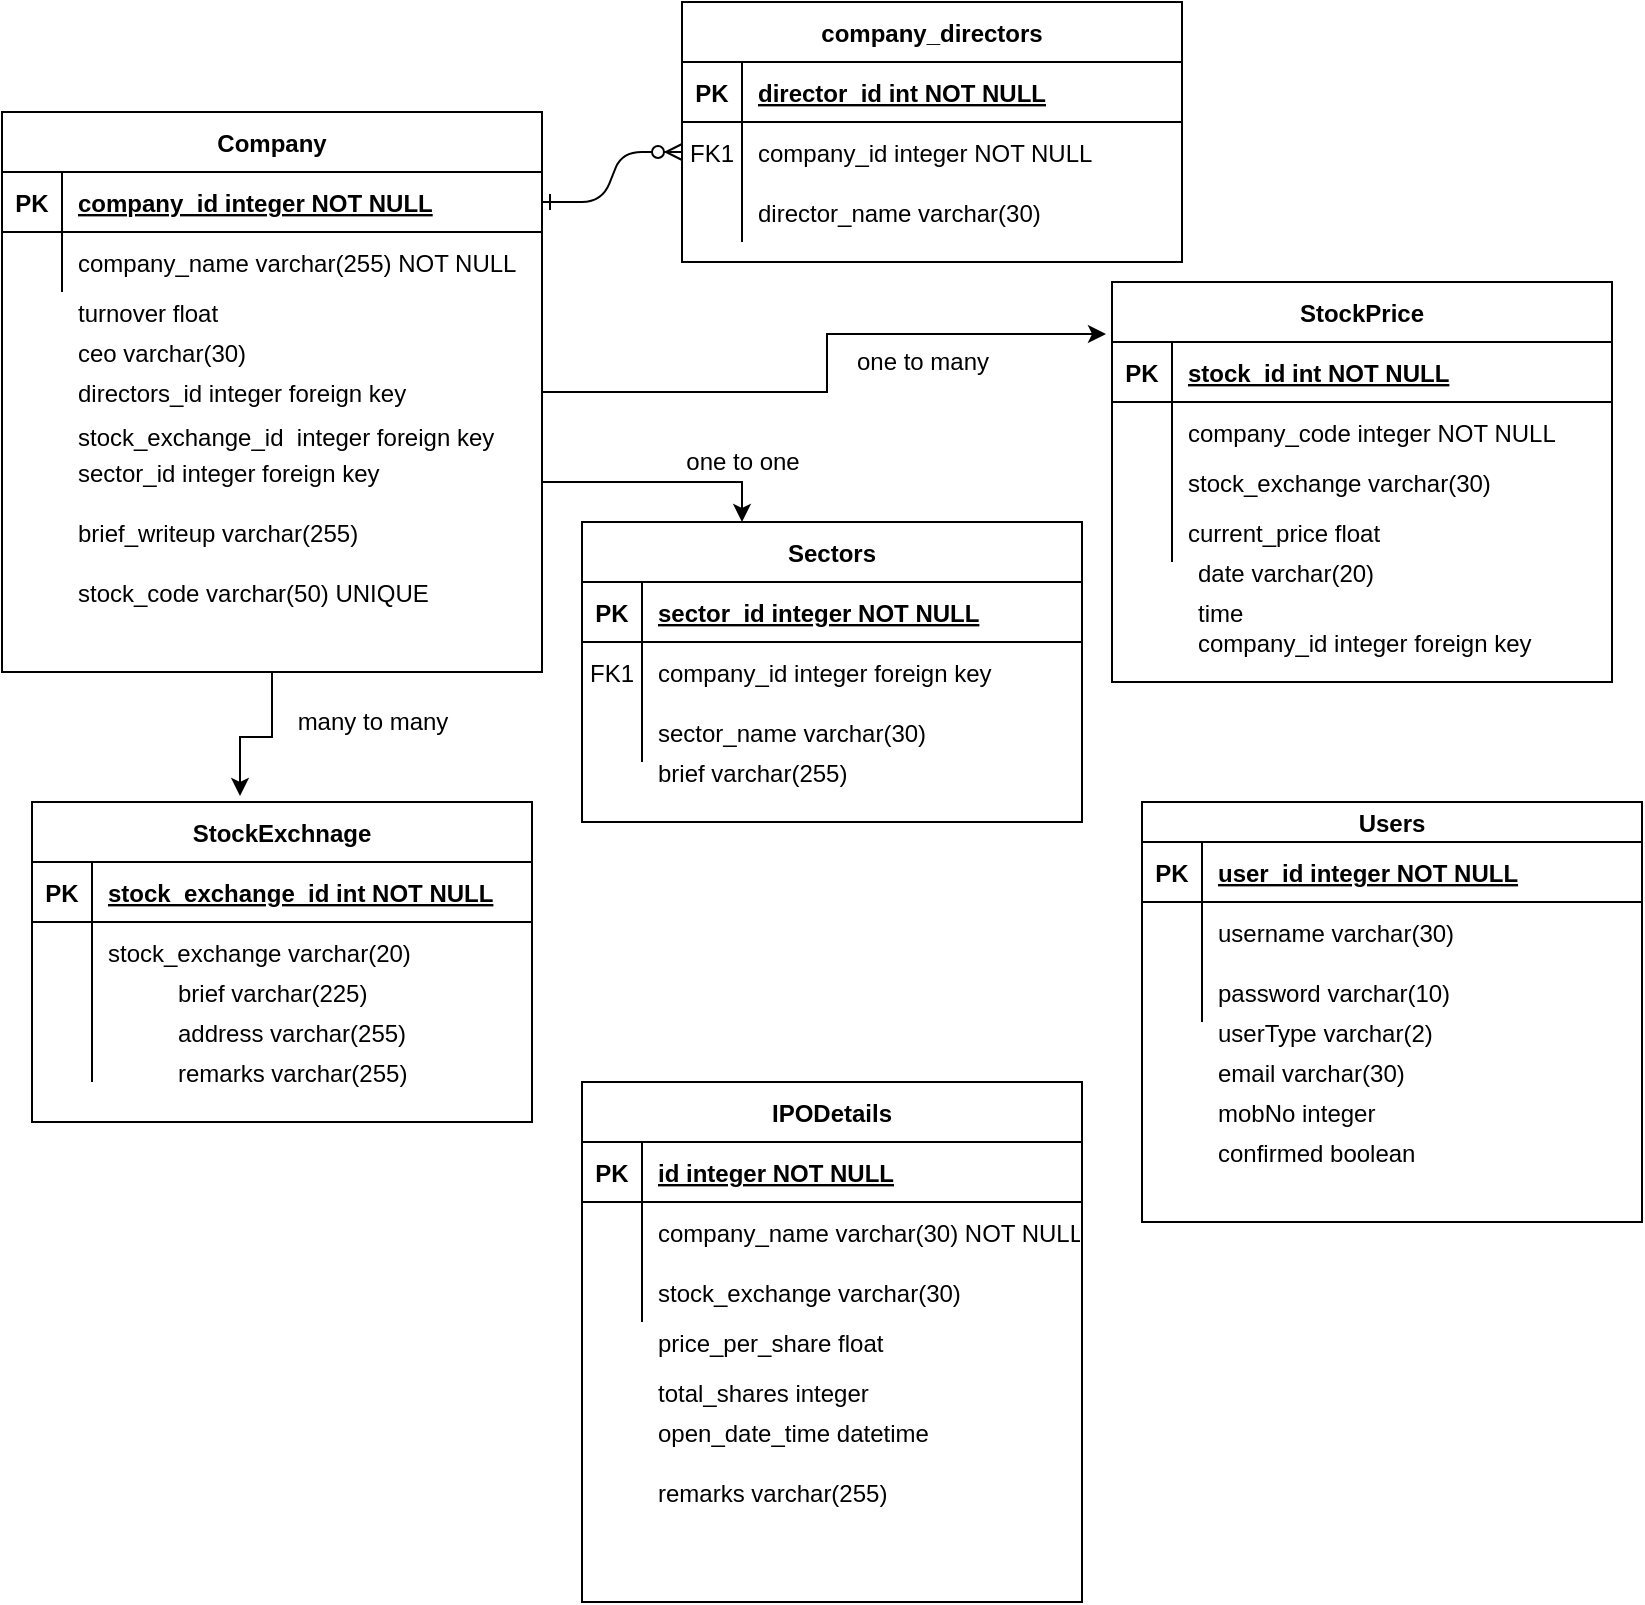 <mxfile version="14.8.4" type="github">
  <diagram id="R2lEEEUBdFMjLlhIrx00" name="Page-1">
    <mxGraphModel dx="1108" dy="450" grid="1" gridSize="10" guides="1" tooltips="1" connect="1" arrows="1" fold="1" page="1" pageScale="1" pageWidth="850" pageHeight="1100" math="0" shadow="0" extFonts="Permanent Marker^https://fonts.googleapis.com/css?family=Permanent+Marker">
      <root>
        <mxCell id="0" />
        <mxCell id="1" parent="0" />
        <mxCell id="C-vyLk0tnHw3VtMMgP7b-1" value="" style="edgeStyle=entityRelationEdgeStyle;endArrow=ERzeroToMany;startArrow=ERone;endFill=1;startFill=0;" parent="1" source="C-vyLk0tnHw3VtMMgP7b-24" target="C-vyLk0tnHw3VtMMgP7b-6" edge="1">
          <mxGeometry width="100" height="100" relative="1" as="geometry">
            <mxPoint x="340" y="720" as="sourcePoint" />
            <mxPoint x="440" y="620" as="targetPoint" />
          </mxGeometry>
        </mxCell>
        <mxCell id="C-vyLk0tnHw3VtMMgP7b-2" value="company_directors" style="shape=table;startSize=30;container=1;collapsible=1;childLayout=tableLayout;fixedRows=1;rowLines=0;fontStyle=1;align=center;resizeLast=1;" parent="1" vertex="1">
          <mxGeometry x="360" y="10" width="250" height="130" as="geometry" />
        </mxCell>
        <mxCell id="C-vyLk0tnHw3VtMMgP7b-3" value="" style="shape=partialRectangle;collapsible=0;dropTarget=0;pointerEvents=0;fillColor=none;points=[[0,0.5],[1,0.5]];portConstraint=eastwest;top=0;left=0;right=0;bottom=1;" parent="C-vyLk0tnHw3VtMMgP7b-2" vertex="1">
          <mxGeometry y="30" width="250" height="30" as="geometry" />
        </mxCell>
        <mxCell id="C-vyLk0tnHw3VtMMgP7b-4" value="PK" style="shape=partialRectangle;overflow=hidden;connectable=0;fillColor=none;top=0;left=0;bottom=0;right=0;fontStyle=1;" parent="C-vyLk0tnHw3VtMMgP7b-3" vertex="1">
          <mxGeometry width="30" height="30" as="geometry" />
        </mxCell>
        <mxCell id="C-vyLk0tnHw3VtMMgP7b-5" value="director_id int NOT NULL " style="shape=partialRectangle;overflow=hidden;connectable=0;fillColor=none;top=0;left=0;bottom=0;right=0;align=left;spacingLeft=6;fontStyle=5;" parent="C-vyLk0tnHw3VtMMgP7b-3" vertex="1">
          <mxGeometry x="30" width="220" height="30" as="geometry" />
        </mxCell>
        <mxCell id="C-vyLk0tnHw3VtMMgP7b-6" value="" style="shape=partialRectangle;collapsible=0;dropTarget=0;pointerEvents=0;fillColor=none;points=[[0,0.5],[1,0.5]];portConstraint=eastwest;top=0;left=0;right=0;bottom=0;" parent="C-vyLk0tnHw3VtMMgP7b-2" vertex="1">
          <mxGeometry y="60" width="250" height="30" as="geometry" />
        </mxCell>
        <mxCell id="C-vyLk0tnHw3VtMMgP7b-7" value="FK1" style="shape=partialRectangle;overflow=hidden;connectable=0;fillColor=none;top=0;left=0;bottom=0;right=0;" parent="C-vyLk0tnHw3VtMMgP7b-6" vertex="1">
          <mxGeometry width="30" height="30" as="geometry" />
        </mxCell>
        <mxCell id="C-vyLk0tnHw3VtMMgP7b-8" value="company_id integer NOT NULL " style="shape=partialRectangle;overflow=hidden;connectable=0;fillColor=none;top=0;left=0;bottom=0;right=0;align=left;spacingLeft=6;" parent="C-vyLk0tnHw3VtMMgP7b-6" vertex="1">
          <mxGeometry x="30" width="220" height="30" as="geometry" />
        </mxCell>
        <mxCell id="C-vyLk0tnHw3VtMMgP7b-9" value="" style="shape=partialRectangle;collapsible=0;dropTarget=0;pointerEvents=0;fillColor=none;points=[[0,0.5],[1,0.5]];portConstraint=eastwest;top=0;left=0;right=0;bottom=0;" parent="C-vyLk0tnHw3VtMMgP7b-2" vertex="1">
          <mxGeometry y="90" width="250" height="30" as="geometry" />
        </mxCell>
        <mxCell id="C-vyLk0tnHw3VtMMgP7b-10" value="" style="shape=partialRectangle;overflow=hidden;connectable=0;fillColor=none;top=0;left=0;bottom=0;right=0;" parent="C-vyLk0tnHw3VtMMgP7b-9" vertex="1">
          <mxGeometry width="30" height="30" as="geometry" />
        </mxCell>
        <mxCell id="C-vyLk0tnHw3VtMMgP7b-11" value="director_name varchar(30)" style="shape=partialRectangle;overflow=hidden;connectable=0;fillColor=none;top=0;left=0;bottom=0;right=0;align=left;spacingLeft=6;" parent="C-vyLk0tnHw3VtMMgP7b-9" vertex="1">
          <mxGeometry x="30" width="220" height="30" as="geometry" />
        </mxCell>
        <mxCell id="C-vyLk0tnHw3VtMMgP7b-13" value="StockPrice" style="shape=table;startSize=30;container=1;collapsible=1;childLayout=tableLayout;fixedRows=1;rowLines=0;fontStyle=1;align=center;resizeLast=1;" parent="1" vertex="1">
          <mxGeometry x="575" y="150" width="250" height="200" as="geometry" />
        </mxCell>
        <mxCell id="C-vyLk0tnHw3VtMMgP7b-14" value="" style="shape=partialRectangle;collapsible=0;dropTarget=0;pointerEvents=0;fillColor=none;points=[[0,0.5],[1,0.5]];portConstraint=eastwest;top=0;left=0;right=0;bottom=1;" parent="C-vyLk0tnHw3VtMMgP7b-13" vertex="1">
          <mxGeometry y="30" width="250" height="30" as="geometry" />
        </mxCell>
        <mxCell id="C-vyLk0tnHw3VtMMgP7b-15" value="PK" style="shape=partialRectangle;overflow=hidden;connectable=0;fillColor=none;top=0;left=0;bottom=0;right=0;fontStyle=1;" parent="C-vyLk0tnHw3VtMMgP7b-14" vertex="1">
          <mxGeometry width="30" height="30" as="geometry" />
        </mxCell>
        <mxCell id="C-vyLk0tnHw3VtMMgP7b-16" value="stock_id int NOT NULL " style="shape=partialRectangle;overflow=hidden;connectable=0;fillColor=none;top=0;left=0;bottom=0;right=0;align=left;spacingLeft=6;fontStyle=5;" parent="C-vyLk0tnHw3VtMMgP7b-14" vertex="1">
          <mxGeometry x="30" width="220" height="30" as="geometry" />
        </mxCell>
        <mxCell id="C-vyLk0tnHw3VtMMgP7b-17" value="" style="shape=partialRectangle;collapsible=0;dropTarget=0;pointerEvents=0;fillColor=none;points=[[0,0.5],[1,0.5]];portConstraint=eastwest;top=0;left=0;right=0;bottom=0;" parent="C-vyLk0tnHw3VtMMgP7b-13" vertex="1">
          <mxGeometry y="60" width="250" height="30" as="geometry" />
        </mxCell>
        <mxCell id="C-vyLk0tnHw3VtMMgP7b-18" value="" style="shape=partialRectangle;overflow=hidden;connectable=0;fillColor=none;top=0;left=0;bottom=0;right=0;" parent="C-vyLk0tnHw3VtMMgP7b-17" vertex="1">
          <mxGeometry width="30" height="30" as="geometry" />
        </mxCell>
        <mxCell id="C-vyLk0tnHw3VtMMgP7b-19" value="company_code integer NOT NULL" style="shape=partialRectangle;overflow=hidden;connectable=0;fillColor=none;top=0;left=0;bottom=0;right=0;align=left;spacingLeft=6;" parent="C-vyLk0tnHw3VtMMgP7b-17" vertex="1">
          <mxGeometry x="30" width="220" height="30" as="geometry" />
        </mxCell>
        <mxCell id="C-vyLk0tnHw3VtMMgP7b-20" value="" style="shape=partialRectangle;collapsible=0;dropTarget=0;pointerEvents=0;fillColor=none;points=[[0,0.5],[1,0.5]];portConstraint=eastwest;top=0;left=0;right=0;bottom=0;" parent="C-vyLk0tnHw3VtMMgP7b-13" vertex="1">
          <mxGeometry y="90" width="250" height="50" as="geometry" />
        </mxCell>
        <mxCell id="C-vyLk0tnHw3VtMMgP7b-21" value="" style="shape=partialRectangle;overflow=hidden;connectable=0;fillColor=none;top=0;left=0;bottom=0;right=0;" parent="C-vyLk0tnHw3VtMMgP7b-20" vertex="1">
          <mxGeometry width="30" height="50" as="geometry" />
        </mxCell>
        <mxCell id="C-vyLk0tnHw3VtMMgP7b-22" value="" style="shape=partialRectangle;overflow=hidden;connectable=0;fillColor=none;top=0;left=0;bottom=0;right=0;align=left;spacingLeft=6;" parent="C-vyLk0tnHw3VtMMgP7b-20" vertex="1">
          <mxGeometry x="30" width="220" height="50" as="geometry" />
        </mxCell>
        <mxCell id="Dd-2ZHFNZOiI-5CKWsJy-35" style="edgeStyle=orthogonalEdgeStyle;rounded=0;orthogonalLoop=1;jettySize=auto;html=1;exitX=0.5;exitY=1;exitDx=0;exitDy=0;entryX=0.416;entryY=-0.019;entryDx=0;entryDy=0;entryPerimeter=0;" edge="1" parent="1" source="C-vyLk0tnHw3VtMMgP7b-23" target="Dd-2ZHFNZOiI-5CKWsJy-21">
          <mxGeometry relative="1" as="geometry" />
        </mxCell>
        <mxCell id="Dd-2ZHFNZOiI-5CKWsJy-67" style="edgeStyle=orthogonalEdgeStyle;rounded=0;orthogonalLoop=1;jettySize=auto;html=1;exitX=1;exitY=0.5;exitDx=0;exitDy=0;entryX=-0.012;entryY=-0.133;entryDx=0;entryDy=0;entryPerimeter=0;" edge="1" parent="1" source="C-vyLk0tnHw3VtMMgP7b-23" target="C-vyLk0tnHw3VtMMgP7b-14">
          <mxGeometry relative="1" as="geometry" />
        </mxCell>
        <mxCell id="Dd-2ZHFNZOiI-5CKWsJy-68" style="edgeStyle=orthogonalEdgeStyle;rounded=0;orthogonalLoop=1;jettySize=auto;html=1;exitX=1;exitY=0.75;exitDx=0;exitDy=0;" edge="1" parent="1" source="C-vyLk0tnHw3VtMMgP7b-23" target="Dd-2ZHFNZOiI-5CKWsJy-54">
          <mxGeometry relative="1" as="geometry">
            <Array as="points">
              <mxPoint x="290" y="250" />
              <mxPoint x="390" y="250" />
            </Array>
          </mxGeometry>
        </mxCell>
        <mxCell id="C-vyLk0tnHw3VtMMgP7b-23" value="Company" style="shape=table;startSize=30;container=1;collapsible=1;childLayout=tableLayout;fixedRows=1;rowLines=0;fontStyle=1;align=center;resizeLast=1;" parent="1" vertex="1">
          <mxGeometry x="20" y="65" width="270" height="280" as="geometry">
            <mxRectangle x="20" y="60" width="100" height="30" as="alternateBounds" />
          </mxGeometry>
        </mxCell>
        <mxCell id="C-vyLk0tnHw3VtMMgP7b-24" value="" style="shape=partialRectangle;collapsible=0;dropTarget=0;pointerEvents=0;fillColor=none;points=[[0,0.5],[1,0.5]];portConstraint=eastwest;top=0;left=0;right=0;bottom=1;" parent="C-vyLk0tnHw3VtMMgP7b-23" vertex="1">
          <mxGeometry y="30" width="270" height="30" as="geometry" />
        </mxCell>
        <mxCell id="C-vyLk0tnHw3VtMMgP7b-25" value="PK" style="shape=partialRectangle;overflow=hidden;connectable=0;fillColor=none;top=0;left=0;bottom=0;right=0;fontStyle=1;" parent="C-vyLk0tnHw3VtMMgP7b-24" vertex="1">
          <mxGeometry width="30" height="30" as="geometry" />
        </mxCell>
        <mxCell id="C-vyLk0tnHw3VtMMgP7b-26" value="company_id integer NOT NULL " style="shape=partialRectangle;overflow=hidden;connectable=0;fillColor=none;top=0;left=0;bottom=0;right=0;align=left;spacingLeft=6;fontStyle=5;" parent="C-vyLk0tnHw3VtMMgP7b-24" vertex="1">
          <mxGeometry x="30" width="240" height="30" as="geometry" />
        </mxCell>
        <mxCell id="C-vyLk0tnHw3VtMMgP7b-27" value="" style="shape=partialRectangle;collapsible=0;dropTarget=0;pointerEvents=0;fillColor=none;points=[[0,0.5],[1,0.5]];portConstraint=eastwest;top=0;left=0;right=0;bottom=0;" parent="C-vyLk0tnHw3VtMMgP7b-23" vertex="1">
          <mxGeometry y="60" width="270" height="30" as="geometry" />
        </mxCell>
        <mxCell id="C-vyLk0tnHw3VtMMgP7b-28" value="" style="shape=partialRectangle;overflow=hidden;connectable=0;fillColor=none;top=0;left=0;bottom=0;right=0;" parent="C-vyLk0tnHw3VtMMgP7b-27" vertex="1">
          <mxGeometry width="30" height="30" as="geometry" />
        </mxCell>
        <mxCell id="C-vyLk0tnHw3VtMMgP7b-29" value="company_name varchar(255) NOT NULL" style="shape=partialRectangle;overflow=hidden;connectable=0;fillColor=none;top=0;left=0;bottom=0;right=0;align=left;spacingLeft=6;" parent="C-vyLk0tnHw3VtMMgP7b-27" vertex="1">
          <mxGeometry x="30" width="240" height="30" as="geometry" />
        </mxCell>
        <mxCell id="Dd-2ZHFNZOiI-5CKWsJy-2" value="turnover float " style="shape=partialRectangle;overflow=hidden;connectable=0;fillColor=none;top=0;left=0;bottom=0;right=0;align=left;spacingLeft=6;" vertex="1" parent="1">
          <mxGeometry x="50" y="150" width="220" height="30" as="geometry" />
        </mxCell>
        <mxCell id="Dd-2ZHFNZOiI-5CKWsJy-3" value="ceo varchar(30)" style="shape=partialRectangle;overflow=hidden;connectable=0;fillColor=none;top=0;left=0;bottom=0;right=0;align=left;spacingLeft=6;" vertex="1" parent="1">
          <mxGeometry x="50" y="170" width="220" height="30" as="geometry" />
        </mxCell>
        <mxCell id="Dd-2ZHFNZOiI-5CKWsJy-4" value="directors_id integer foreign key" style="shape=partialRectangle;overflow=hidden;connectable=0;fillColor=none;top=0;left=0;bottom=0;right=0;align=left;spacingLeft=6;" vertex="1" parent="1">
          <mxGeometry x="50" y="190" width="220" height="30" as="geometry" />
        </mxCell>
        <mxCell id="Dd-2ZHFNZOiI-5CKWsJy-6" value="" style="shape=partialRectangle;overflow=hidden;connectable=0;fillColor=none;top=0;left=0;bottom=0;right=0;align=left;spacingLeft=6;" vertex="1" parent="1">
          <mxGeometry x="50" y="230" width="220" height="30" as="geometry" />
        </mxCell>
        <mxCell id="Dd-2ZHFNZOiI-5CKWsJy-7" value="" style="shape=partialRectangle;overflow=hidden;connectable=0;fillColor=none;top=0;left=0;bottom=0;right=0;align=left;spacingLeft=6;" vertex="1" parent="1">
          <mxGeometry x="50" y="230" width="220" height="30" as="geometry" />
        </mxCell>
        <mxCell id="Dd-2ZHFNZOiI-5CKWsJy-8" value="sector_id integer foreign key" style="shape=partialRectangle;overflow=hidden;connectable=0;fillColor=none;top=0;left=0;bottom=0;right=0;align=left;spacingLeft=6;" vertex="1" parent="1">
          <mxGeometry x="50" y="230" width="220" height="30" as="geometry" />
        </mxCell>
        <mxCell id="Dd-2ZHFNZOiI-5CKWsJy-9" value="brief_writeup varchar(255)" style="shape=partialRectangle;overflow=hidden;connectable=0;fillColor=none;top=0;left=0;bottom=0;right=0;align=left;spacingLeft=6;" vertex="1" parent="1">
          <mxGeometry x="50" y="260" width="220" height="30" as="geometry" />
        </mxCell>
        <mxCell id="Dd-2ZHFNZOiI-5CKWsJy-10" value="stock_code varchar(50) UNIQUE" style="shape=partialRectangle;overflow=hidden;connectable=0;fillColor=none;top=0;left=0;bottom=0;right=0;align=left;spacingLeft=6;" vertex="1" parent="1">
          <mxGeometry x="50" y="290" width="220" height="30" as="geometry" />
        </mxCell>
        <mxCell id="Dd-2ZHFNZOiI-5CKWsJy-13" value="stock_exchange_id  integer foreign key" style="shape=partialRectangle;overflow=hidden;connectable=0;fillColor=none;top=0;left=0;bottom=0;right=0;align=left;spacingLeft=6;" vertex="1" parent="1">
          <mxGeometry x="50" y="212" width="220" height="30" as="geometry" />
        </mxCell>
        <mxCell id="Dd-2ZHFNZOiI-5CKWsJy-14" value="" style="shape=partialRectangle;overflow=hidden;connectable=0;fillColor=none;top=0;left=0;bottom=0;right=0;align=left;spacingLeft=6;" vertex="1" parent="1">
          <mxGeometry x="400" y="250" width="220" height="30" as="geometry" />
        </mxCell>
        <mxCell id="Dd-2ZHFNZOiI-5CKWsJy-15" value="stock_exchange varchar(30)" style="shape=partialRectangle;overflow=hidden;connectable=0;fillColor=none;top=0;left=0;bottom=0;right=0;align=left;spacingLeft=6;" vertex="1" parent="1">
          <mxGeometry x="605" y="235" width="220" height="30" as="geometry" />
        </mxCell>
        <mxCell id="Dd-2ZHFNZOiI-5CKWsJy-16" value="current_price float " style="shape=partialRectangle;overflow=hidden;connectable=0;fillColor=none;top=0;left=0;bottom=0;right=0;align=left;spacingLeft=6;" vertex="1" parent="1">
          <mxGeometry x="605" y="260" width="220" height="30" as="geometry" />
        </mxCell>
        <mxCell id="Dd-2ZHFNZOiI-5CKWsJy-17" value="date varchar(20)" style="shape=partialRectangle;overflow=hidden;connectable=0;fillColor=none;top=0;left=0;bottom=0;right=0;align=left;spacingLeft=6;" vertex="1" parent="1">
          <mxGeometry x="610" y="280" width="220" height="30" as="geometry" />
        </mxCell>
        <mxCell id="Dd-2ZHFNZOiI-5CKWsJy-18" value="time" style="shape=partialRectangle;overflow=hidden;connectable=0;fillColor=none;top=0;left=0;bottom=0;right=0;align=left;spacingLeft=6;" vertex="1" parent="1">
          <mxGeometry x="610" y="300" width="220" height="30" as="geometry" />
        </mxCell>
        <mxCell id="Dd-2ZHFNZOiI-5CKWsJy-20" value="one to many" style="text;html=1;align=center;verticalAlign=middle;resizable=0;points=[];autosize=1;strokeColor=none;" vertex="1" parent="1">
          <mxGeometry x="440" y="180" width="80" height="20" as="geometry" />
        </mxCell>
        <mxCell id="Dd-2ZHFNZOiI-5CKWsJy-21" value="StockExchnage" style="shape=table;startSize=30;container=1;collapsible=1;childLayout=tableLayout;fixedRows=1;rowLines=0;fontStyle=1;align=center;resizeLast=1;" vertex="1" parent="1">
          <mxGeometry x="35" y="410" width="250" height="160" as="geometry" />
        </mxCell>
        <mxCell id="Dd-2ZHFNZOiI-5CKWsJy-22" value="" style="shape=partialRectangle;collapsible=0;dropTarget=0;pointerEvents=0;fillColor=none;points=[[0,0.5],[1,0.5]];portConstraint=eastwest;top=0;left=0;right=0;bottom=1;" vertex="1" parent="Dd-2ZHFNZOiI-5CKWsJy-21">
          <mxGeometry y="30" width="250" height="30" as="geometry" />
        </mxCell>
        <mxCell id="Dd-2ZHFNZOiI-5CKWsJy-23" value="PK" style="shape=partialRectangle;overflow=hidden;connectable=0;fillColor=none;top=0;left=0;bottom=0;right=0;fontStyle=1;" vertex="1" parent="Dd-2ZHFNZOiI-5CKWsJy-22">
          <mxGeometry width="30" height="30" as="geometry" />
        </mxCell>
        <mxCell id="Dd-2ZHFNZOiI-5CKWsJy-24" value="stock_exchange_id int NOT NULL " style="shape=partialRectangle;overflow=hidden;connectable=0;fillColor=none;top=0;left=0;bottom=0;right=0;align=left;spacingLeft=6;fontStyle=5;" vertex="1" parent="Dd-2ZHFNZOiI-5CKWsJy-22">
          <mxGeometry x="30" width="220" height="30" as="geometry" />
        </mxCell>
        <mxCell id="Dd-2ZHFNZOiI-5CKWsJy-25" value="" style="shape=partialRectangle;collapsible=0;dropTarget=0;pointerEvents=0;fillColor=none;points=[[0,0.5],[1,0.5]];portConstraint=eastwest;top=0;left=0;right=0;bottom=0;" vertex="1" parent="Dd-2ZHFNZOiI-5CKWsJy-21">
          <mxGeometry y="60" width="250" height="30" as="geometry" />
        </mxCell>
        <mxCell id="Dd-2ZHFNZOiI-5CKWsJy-26" value="" style="shape=partialRectangle;overflow=hidden;connectable=0;fillColor=none;top=0;left=0;bottom=0;right=0;" vertex="1" parent="Dd-2ZHFNZOiI-5CKWsJy-25">
          <mxGeometry width="30" height="30" as="geometry" />
        </mxCell>
        <mxCell id="Dd-2ZHFNZOiI-5CKWsJy-27" value="stock_exchange varchar(20)" style="shape=partialRectangle;overflow=hidden;connectable=0;fillColor=none;top=0;left=0;bottom=0;right=0;align=left;spacingLeft=6;" vertex="1" parent="Dd-2ZHFNZOiI-5CKWsJy-25">
          <mxGeometry x="30" width="220" height="30" as="geometry" />
        </mxCell>
        <mxCell id="Dd-2ZHFNZOiI-5CKWsJy-28" value="" style="shape=partialRectangle;collapsible=0;dropTarget=0;pointerEvents=0;fillColor=none;points=[[0,0.5],[1,0.5]];portConstraint=eastwest;top=0;left=0;right=0;bottom=0;" vertex="1" parent="Dd-2ZHFNZOiI-5CKWsJy-21">
          <mxGeometry y="90" width="250" height="50" as="geometry" />
        </mxCell>
        <mxCell id="Dd-2ZHFNZOiI-5CKWsJy-29" value="" style="shape=partialRectangle;overflow=hidden;connectable=0;fillColor=none;top=0;left=0;bottom=0;right=0;" vertex="1" parent="Dd-2ZHFNZOiI-5CKWsJy-28">
          <mxGeometry width="30" height="50" as="geometry" />
        </mxCell>
        <mxCell id="Dd-2ZHFNZOiI-5CKWsJy-30" value="" style="shape=partialRectangle;overflow=hidden;connectable=0;fillColor=none;top=0;left=0;bottom=0;right=0;align=left;spacingLeft=6;" vertex="1" parent="Dd-2ZHFNZOiI-5CKWsJy-28">
          <mxGeometry x="30" width="220" height="50" as="geometry" />
        </mxCell>
        <mxCell id="Dd-2ZHFNZOiI-5CKWsJy-31" value="brief varchar(225)" style="shape=partialRectangle;overflow=hidden;connectable=0;fillColor=none;top=0;left=0;bottom=0;right=0;align=left;spacingLeft=6;" vertex="1" parent="1">
          <mxGeometry x="100" y="490" width="220" height="30" as="geometry" />
        </mxCell>
        <mxCell id="Dd-2ZHFNZOiI-5CKWsJy-32" value="address varchar(255)" style="shape=partialRectangle;overflow=hidden;connectable=0;fillColor=none;top=0;left=0;bottom=0;right=0;align=left;spacingLeft=6;" vertex="1" parent="1">
          <mxGeometry x="100" y="510" width="220" height="30" as="geometry" />
        </mxCell>
        <mxCell id="Dd-2ZHFNZOiI-5CKWsJy-33" value="remarks varchar(255)" style="shape=partialRectangle;overflow=hidden;connectable=0;fillColor=none;top=0;left=0;bottom=0;right=0;align=left;spacingLeft=6;" vertex="1" parent="1">
          <mxGeometry x="100" y="530" width="220" height="30" as="geometry" />
        </mxCell>
        <mxCell id="Dd-2ZHFNZOiI-5CKWsJy-38" value="Users" style="shape=table;startSize=20;container=1;collapsible=1;childLayout=tableLayout;fixedRows=1;rowLines=0;fontStyle=1;align=center;resizeLast=1;" vertex="1" parent="1">
          <mxGeometry x="590" y="410" width="250" height="210" as="geometry" />
        </mxCell>
        <mxCell id="Dd-2ZHFNZOiI-5CKWsJy-39" value="" style="shape=partialRectangle;collapsible=0;dropTarget=0;pointerEvents=0;fillColor=none;points=[[0,0.5],[1,0.5]];portConstraint=eastwest;top=0;left=0;right=0;bottom=1;" vertex="1" parent="Dd-2ZHFNZOiI-5CKWsJy-38">
          <mxGeometry y="20" width="250" height="30" as="geometry" />
        </mxCell>
        <mxCell id="Dd-2ZHFNZOiI-5CKWsJy-40" value="PK" style="shape=partialRectangle;overflow=hidden;connectable=0;fillColor=none;top=0;left=0;bottom=0;right=0;fontStyle=1;" vertex="1" parent="Dd-2ZHFNZOiI-5CKWsJy-39">
          <mxGeometry width="30" height="30" as="geometry" />
        </mxCell>
        <mxCell id="Dd-2ZHFNZOiI-5CKWsJy-41" value="user_id integer NOT NULL" style="shape=partialRectangle;overflow=hidden;connectable=0;fillColor=none;top=0;left=0;bottom=0;right=0;align=left;spacingLeft=6;fontStyle=5;" vertex="1" parent="Dd-2ZHFNZOiI-5CKWsJy-39">
          <mxGeometry x="30" width="220" height="30" as="geometry" />
        </mxCell>
        <mxCell id="Dd-2ZHFNZOiI-5CKWsJy-42" value="" style="shape=partialRectangle;collapsible=0;dropTarget=0;pointerEvents=0;fillColor=none;points=[[0,0.5],[1,0.5]];portConstraint=eastwest;top=0;left=0;right=0;bottom=0;" vertex="1" parent="Dd-2ZHFNZOiI-5CKWsJy-38">
          <mxGeometry y="50" width="250" height="30" as="geometry" />
        </mxCell>
        <mxCell id="Dd-2ZHFNZOiI-5CKWsJy-43" value="" style="shape=partialRectangle;overflow=hidden;connectable=0;fillColor=none;top=0;left=0;bottom=0;right=0;" vertex="1" parent="Dd-2ZHFNZOiI-5CKWsJy-42">
          <mxGeometry width="30" height="30" as="geometry" />
        </mxCell>
        <mxCell id="Dd-2ZHFNZOiI-5CKWsJy-44" value="username varchar(30) " style="shape=partialRectangle;overflow=hidden;connectable=0;fillColor=none;top=0;left=0;bottom=0;right=0;align=left;spacingLeft=6;" vertex="1" parent="Dd-2ZHFNZOiI-5CKWsJy-42">
          <mxGeometry x="30" width="220" height="30" as="geometry" />
        </mxCell>
        <mxCell id="Dd-2ZHFNZOiI-5CKWsJy-45" value="" style="shape=partialRectangle;collapsible=0;dropTarget=0;pointerEvents=0;fillColor=none;points=[[0,0.5],[1,0.5]];portConstraint=eastwest;top=0;left=0;right=0;bottom=0;" vertex="1" parent="Dd-2ZHFNZOiI-5CKWsJy-38">
          <mxGeometry y="80" width="250" height="30" as="geometry" />
        </mxCell>
        <mxCell id="Dd-2ZHFNZOiI-5CKWsJy-46" value="" style="shape=partialRectangle;overflow=hidden;connectable=0;fillColor=none;top=0;left=0;bottom=0;right=0;" vertex="1" parent="Dd-2ZHFNZOiI-5CKWsJy-45">
          <mxGeometry width="30" height="30" as="geometry" />
        </mxCell>
        <mxCell id="Dd-2ZHFNZOiI-5CKWsJy-47" value="password varchar(10)" style="shape=partialRectangle;overflow=hidden;connectable=0;fillColor=none;top=0;left=0;bottom=0;right=0;align=left;spacingLeft=6;" vertex="1" parent="Dd-2ZHFNZOiI-5CKWsJy-45">
          <mxGeometry x="30" width="220" height="30" as="geometry" />
        </mxCell>
        <mxCell id="Dd-2ZHFNZOiI-5CKWsJy-49" value="userType varchar(2)" style="shape=partialRectangle;overflow=hidden;connectable=0;fillColor=none;top=0;left=0;bottom=0;right=0;align=left;spacingLeft=6;" vertex="1" parent="1">
          <mxGeometry x="620" y="510" width="220" height="30" as="geometry" />
        </mxCell>
        <mxCell id="Dd-2ZHFNZOiI-5CKWsJy-51" value="email varchar(30)" style="shape=partialRectangle;overflow=hidden;connectable=0;fillColor=none;top=0;left=0;bottom=0;right=0;align=left;spacingLeft=6;" vertex="1" parent="1">
          <mxGeometry x="620" y="530" width="220" height="30" as="geometry" />
        </mxCell>
        <mxCell id="Dd-2ZHFNZOiI-5CKWsJy-52" value="mobNo integer" style="shape=partialRectangle;overflow=hidden;connectable=0;fillColor=none;top=0;left=0;bottom=0;right=0;align=left;spacingLeft=6;" vertex="1" parent="1">
          <mxGeometry x="620" y="550" width="220" height="30" as="geometry" />
        </mxCell>
        <mxCell id="Dd-2ZHFNZOiI-5CKWsJy-53" value="confirmed boolean" style="shape=partialRectangle;overflow=hidden;connectable=0;fillColor=none;top=0;left=0;bottom=0;right=0;align=left;spacingLeft=6;" vertex="1" parent="1">
          <mxGeometry x="620" y="570" width="220" height="30" as="geometry" />
        </mxCell>
        <mxCell id="Dd-2ZHFNZOiI-5CKWsJy-54" value="Sectors" style="shape=table;startSize=30;container=1;collapsible=1;childLayout=tableLayout;fixedRows=1;rowLines=0;fontStyle=1;align=center;resizeLast=1;" vertex="1" parent="1">
          <mxGeometry x="310" y="270" width="250" height="150" as="geometry" />
        </mxCell>
        <mxCell id="Dd-2ZHFNZOiI-5CKWsJy-55" value="" style="shape=partialRectangle;collapsible=0;dropTarget=0;pointerEvents=0;fillColor=none;points=[[0,0.5],[1,0.5]];portConstraint=eastwest;top=0;left=0;right=0;bottom=1;" vertex="1" parent="Dd-2ZHFNZOiI-5CKWsJy-54">
          <mxGeometry y="30" width="250" height="30" as="geometry" />
        </mxCell>
        <mxCell id="Dd-2ZHFNZOiI-5CKWsJy-56" value="PK" style="shape=partialRectangle;overflow=hidden;connectable=0;fillColor=none;top=0;left=0;bottom=0;right=0;fontStyle=1;" vertex="1" parent="Dd-2ZHFNZOiI-5CKWsJy-55">
          <mxGeometry width="30" height="30" as="geometry" />
        </mxCell>
        <mxCell id="Dd-2ZHFNZOiI-5CKWsJy-57" value="sector_id integer NOT NULL" style="shape=partialRectangle;overflow=hidden;connectable=0;fillColor=none;top=0;left=0;bottom=0;right=0;align=left;spacingLeft=6;fontStyle=5;" vertex="1" parent="Dd-2ZHFNZOiI-5CKWsJy-55">
          <mxGeometry x="30" width="220" height="30" as="geometry" />
        </mxCell>
        <mxCell id="Dd-2ZHFNZOiI-5CKWsJy-58" value="" style="shape=partialRectangle;collapsible=0;dropTarget=0;pointerEvents=0;fillColor=none;points=[[0,0.5],[1,0.5]];portConstraint=eastwest;top=0;left=0;right=0;bottom=0;" vertex="1" parent="Dd-2ZHFNZOiI-5CKWsJy-54">
          <mxGeometry y="60" width="250" height="30" as="geometry" />
        </mxCell>
        <mxCell id="Dd-2ZHFNZOiI-5CKWsJy-59" value="FK1" style="shape=partialRectangle;overflow=hidden;connectable=0;fillColor=none;top=0;left=0;bottom=0;right=0;" vertex="1" parent="Dd-2ZHFNZOiI-5CKWsJy-58">
          <mxGeometry width="30" height="30" as="geometry" />
        </mxCell>
        <mxCell id="Dd-2ZHFNZOiI-5CKWsJy-60" value="company_id integer foreign key" style="shape=partialRectangle;overflow=hidden;connectable=0;fillColor=none;top=0;left=0;bottom=0;right=0;align=left;spacingLeft=6;" vertex="1" parent="Dd-2ZHFNZOiI-5CKWsJy-58">
          <mxGeometry x="30" width="220" height="30" as="geometry" />
        </mxCell>
        <mxCell id="Dd-2ZHFNZOiI-5CKWsJy-61" value="" style="shape=partialRectangle;collapsible=0;dropTarget=0;pointerEvents=0;fillColor=none;points=[[0,0.5],[1,0.5]];portConstraint=eastwest;top=0;left=0;right=0;bottom=0;" vertex="1" parent="Dd-2ZHFNZOiI-5CKWsJy-54">
          <mxGeometry y="90" width="250" height="30" as="geometry" />
        </mxCell>
        <mxCell id="Dd-2ZHFNZOiI-5CKWsJy-62" value="" style="shape=partialRectangle;overflow=hidden;connectable=0;fillColor=none;top=0;left=0;bottom=0;right=0;" vertex="1" parent="Dd-2ZHFNZOiI-5CKWsJy-61">
          <mxGeometry width="30" height="30" as="geometry" />
        </mxCell>
        <mxCell id="Dd-2ZHFNZOiI-5CKWsJy-63" value="sector_name varchar(30)" style="shape=partialRectangle;overflow=hidden;connectable=0;fillColor=none;top=0;left=0;bottom=0;right=0;align=left;spacingLeft=6;" vertex="1" parent="Dd-2ZHFNZOiI-5CKWsJy-61">
          <mxGeometry x="30" width="220" height="30" as="geometry" />
        </mxCell>
        <mxCell id="Dd-2ZHFNZOiI-5CKWsJy-65" value="brief varchar(255)" style="shape=partialRectangle;overflow=hidden;connectable=0;fillColor=none;top=0;left=0;bottom=0;right=0;align=left;spacingLeft=6;" vertex="1" parent="1">
          <mxGeometry x="340" y="380" width="220" height="30" as="geometry" />
        </mxCell>
        <mxCell id="Dd-2ZHFNZOiI-5CKWsJy-69" value="one to one" style="text;html=1;align=center;verticalAlign=middle;resizable=0;points=[];autosize=1;strokeColor=none;" vertex="1" parent="1">
          <mxGeometry x="355" y="230" width="70" height="20" as="geometry" />
        </mxCell>
        <mxCell id="Dd-2ZHFNZOiI-5CKWsJy-71" value="many to many" style="text;html=1;align=center;verticalAlign=middle;resizable=0;points=[];autosize=1;strokeColor=none;" vertex="1" parent="1">
          <mxGeometry x="160" y="360" width="90" height="20" as="geometry" />
        </mxCell>
        <mxCell id="Dd-2ZHFNZOiI-5CKWsJy-72" value="IPODetails" style="shape=table;startSize=30;container=1;collapsible=1;childLayout=tableLayout;fixedRows=1;rowLines=0;fontStyle=1;align=center;resizeLast=1;" vertex="1" parent="1">
          <mxGeometry x="310" y="550" width="250" height="260" as="geometry" />
        </mxCell>
        <mxCell id="Dd-2ZHFNZOiI-5CKWsJy-73" value="" style="shape=partialRectangle;collapsible=0;dropTarget=0;pointerEvents=0;fillColor=none;points=[[0,0.5],[1,0.5]];portConstraint=eastwest;top=0;left=0;right=0;bottom=1;" vertex="1" parent="Dd-2ZHFNZOiI-5CKWsJy-72">
          <mxGeometry y="30" width="250" height="30" as="geometry" />
        </mxCell>
        <mxCell id="Dd-2ZHFNZOiI-5CKWsJy-74" value="PK" style="shape=partialRectangle;overflow=hidden;connectable=0;fillColor=none;top=0;left=0;bottom=0;right=0;fontStyle=1;" vertex="1" parent="Dd-2ZHFNZOiI-5CKWsJy-73">
          <mxGeometry width="30" height="30" as="geometry" />
        </mxCell>
        <mxCell id="Dd-2ZHFNZOiI-5CKWsJy-75" value="id integer NOT NULL" style="shape=partialRectangle;overflow=hidden;connectable=0;fillColor=none;top=0;left=0;bottom=0;right=0;align=left;spacingLeft=6;fontStyle=5;" vertex="1" parent="Dd-2ZHFNZOiI-5CKWsJy-73">
          <mxGeometry x="30" width="220" height="30" as="geometry" />
        </mxCell>
        <mxCell id="Dd-2ZHFNZOiI-5CKWsJy-76" value="" style="shape=partialRectangle;collapsible=0;dropTarget=0;pointerEvents=0;fillColor=none;points=[[0,0.5],[1,0.5]];portConstraint=eastwest;top=0;left=0;right=0;bottom=0;" vertex="1" parent="Dd-2ZHFNZOiI-5CKWsJy-72">
          <mxGeometry y="60" width="250" height="30" as="geometry" />
        </mxCell>
        <mxCell id="Dd-2ZHFNZOiI-5CKWsJy-77" value="" style="shape=partialRectangle;overflow=hidden;connectable=0;fillColor=none;top=0;left=0;bottom=0;right=0;" vertex="1" parent="Dd-2ZHFNZOiI-5CKWsJy-76">
          <mxGeometry width="30" height="30" as="geometry" />
        </mxCell>
        <mxCell id="Dd-2ZHFNZOiI-5CKWsJy-78" value="company_name varchar(30) NOT NULL" style="shape=partialRectangle;overflow=hidden;connectable=0;fillColor=none;top=0;left=0;bottom=0;right=0;align=left;spacingLeft=6;" vertex="1" parent="Dd-2ZHFNZOiI-5CKWsJy-76">
          <mxGeometry x="30" width="220" height="30" as="geometry" />
        </mxCell>
        <mxCell id="Dd-2ZHFNZOiI-5CKWsJy-79" value="" style="shape=partialRectangle;collapsible=0;dropTarget=0;pointerEvents=0;fillColor=none;points=[[0,0.5],[1,0.5]];portConstraint=eastwest;top=0;left=0;right=0;bottom=0;" vertex="1" parent="Dd-2ZHFNZOiI-5CKWsJy-72">
          <mxGeometry y="90" width="250" height="30" as="geometry" />
        </mxCell>
        <mxCell id="Dd-2ZHFNZOiI-5CKWsJy-80" value="" style="shape=partialRectangle;overflow=hidden;connectable=0;fillColor=none;top=0;left=0;bottom=0;right=0;" vertex="1" parent="Dd-2ZHFNZOiI-5CKWsJy-79">
          <mxGeometry width="30" height="30" as="geometry" />
        </mxCell>
        <mxCell id="Dd-2ZHFNZOiI-5CKWsJy-81" value="stock_exchange varchar(30)" style="shape=partialRectangle;overflow=hidden;connectable=0;fillColor=none;top=0;left=0;bottom=0;right=0;align=left;spacingLeft=6;" vertex="1" parent="Dd-2ZHFNZOiI-5CKWsJy-79">
          <mxGeometry x="30" width="220" height="30" as="geometry" />
        </mxCell>
        <mxCell id="Dd-2ZHFNZOiI-5CKWsJy-83" value="price_per_share float " style="shape=partialRectangle;overflow=hidden;connectable=0;fillColor=none;top=0;left=0;bottom=0;right=0;align=left;spacingLeft=6;" vertex="1" parent="1">
          <mxGeometry x="340" y="665" width="220" height="30" as="geometry" />
        </mxCell>
        <mxCell id="Dd-2ZHFNZOiI-5CKWsJy-84" value="total_shares integer" style="shape=partialRectangle;overflow=hidden;connectable=0;fillColor=none;top=0;left=0;bottom=0;right=0;align=left;spacingLeft=6;" vertex="1" parent="1">
          <mxGeometry x="340" y="690" width="220" height="30" as="geometry" />
        </mxCell>
        <mxCell id="Dd-2ZHFNZOiI-5CKWsJy-85" value="open_date_time datetime" style="shape=partialRectangle;overflow=hidden;connectable=0;fillColor=none;top=0;left=0;bottom=0;right=0;align=left;spacingLeft=6;" vertex="1" parent="1">
          <mxGeometry x="340" y="710" width="220" height="30" as="geometry" />
        </mxCell>
        <mxCell id="Dd-2ZHFNZOiI-5CKWsJy-86" value="remarks varchar(255)" style="shape=partialRectangle;overflow=hidden;connectable=0;fillColor=none;top=0;left=0;bottom=0;right=0;align=left;spacingLeft=6;" vertex="1" parent="1">
          <mxGeometry x="340" y="740" width="220" height="30" as="geometry" />
        </mxCell>
        <mxCell id="Dd-2ZHFNZOiI-5CKWsJy-88" value="company_id integer foreign key" style="shape=partialRectangle;overflow=hidden;connectable=0;fillColor=none;top=0;left=0;bottom=0;right=0;align=left;spacingLeft=6;" vertex="1" parent="1">
          <mxGeometry x="610" y="315" width="220" height="30" as="geometry" />
        </mxCell>
      </root>
    </mxGraphModel>
  </diagram>
</mxfile>
